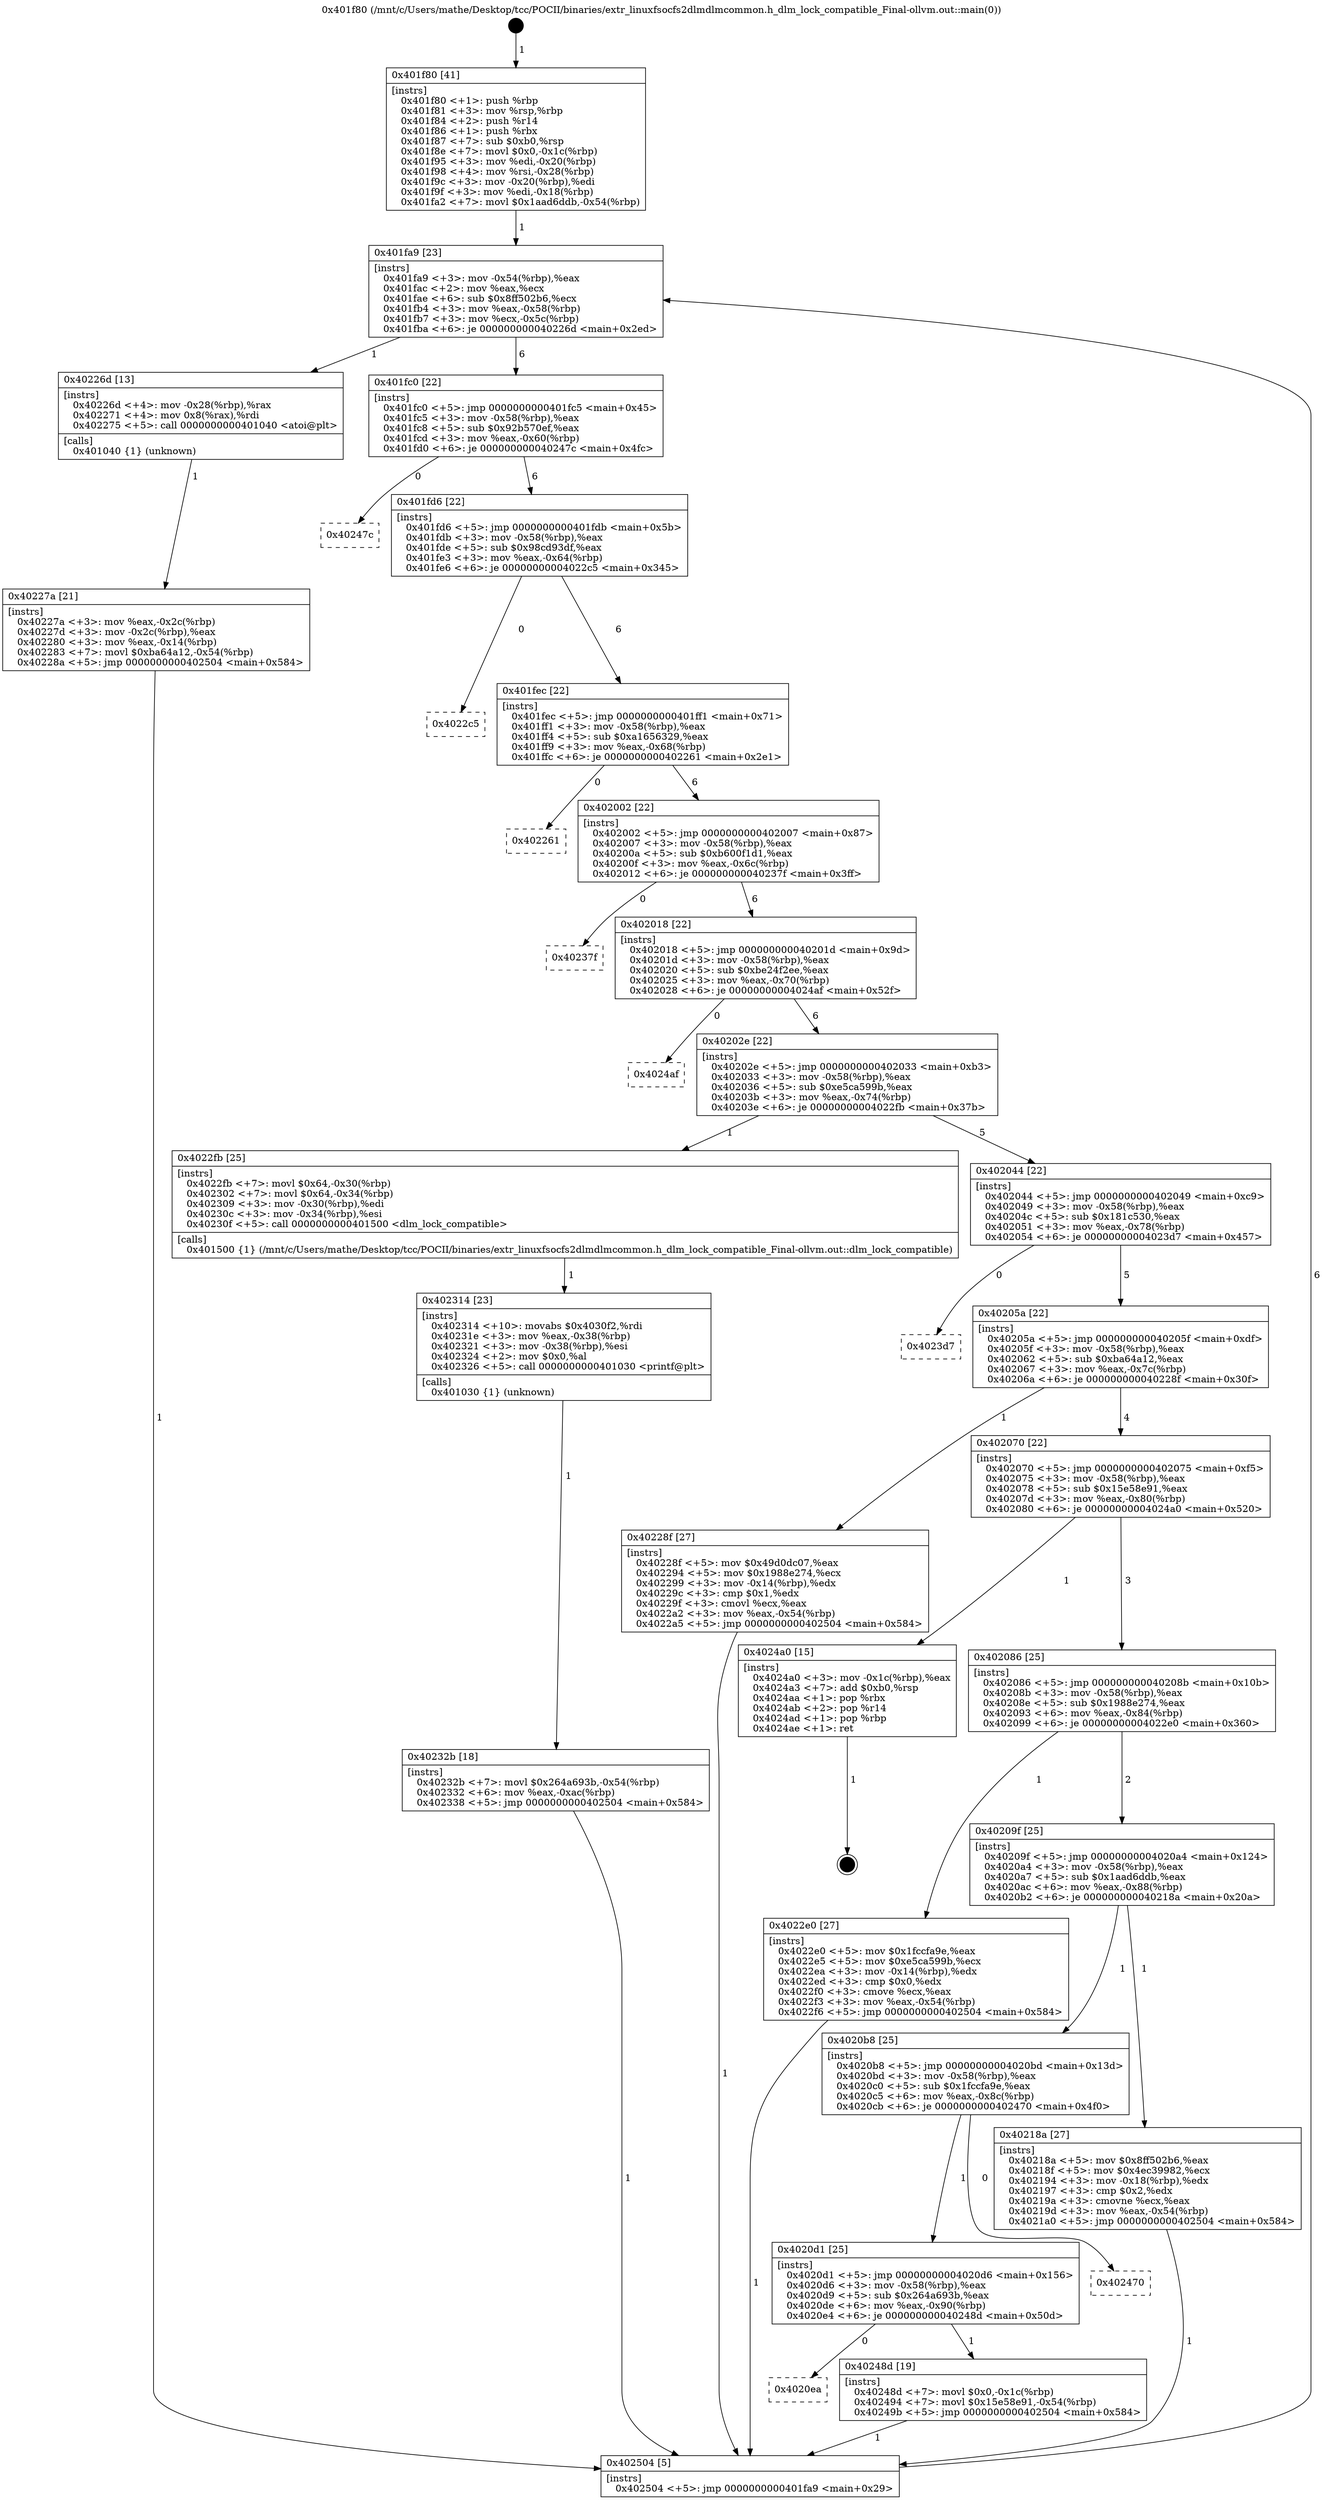 digraph "0x401f80" {
  label = "0x401f80 (/mnt/c/Users/mathe/Desktop/tcc/POCII/binaries/extr_linuxfsocfs2dlmdlmcommon.h_dlm_lock_compatible_Final-ollvm.out::main(0))"
  labelloc = "t"
  node[shape=record]

  Entry [label="",width=0.3,height=0.3,shape=circle,fillcolor=black,style=filled]
  "0x401fa9" [label="{
     0x401fa9 [23]\l
     | [instrs]\l
     &nbsp;&nbsp;0x401fa9 \<+3\>: mov -0x54(%rbp),%eax\l
     &nbsp;&nbsp;0x401fac \<+2\>: mov %eax,%ecx\l
     &nbsp;&nbsp;0x401fae \<+6\>: sub $0x8ff502b6,%ecx\l
     &nbsp;&nbsp;0x401fb4 \<+3\>: mov %eax,-0x58(%rbp)\l
     &nbsp;&nbsp;0x401fb7 \<+3\>: mov %ecx,-0x5c(%rbp)\l
     &nbsp;&nbsp;0x401fba \<+6\>: je 000000000040226d \<main+0x2ed\>\l
  }"]
  "0x40226d" [label="{
     0x40226d [13]\l
     | [instrs]\l
     &nbsp;&nbsp;0x40226d \<+4\>: mov -0x28(%rbp),%rax\l
     &nbsp;&nbsp;0x402271 \<+4\>: mov 0x8(%rax),%rdi\l
     &nbsp;&nbsp;0x402275 \<+5\>: call 0000000000401040 \<atoi@plt\>\l
     | [calls]\l
     &nbsp;&nbsp;0x401040 \{1\} (unknown)\l
  }"]
  "0x401fc0" [label="{
     0x401fc0 [22]\l
     | [instrs]\l
     &nbsp;&nbsp;0x401fc0 \<+5\>: jmp 0000000000401fc5 \<main+0x45\>\l
     &nbsp;&nbsp;0x401fc5 \<+3\>: mov -0x58(%rbp),%eax\l
     &nbsp;&nbsp;0x401fc8 \<+5\>: sub $0x92b570ef,%eax\l
     &nbsp;&nbsp;0x401fcd \<+3\>: mov %eax,-0x60(%rbp)\l
     &nbsp;&nbsp;0x401fd0 \<+6\>: je 000000000040247c \<main+0x4fc\>\l
  }"]
  Exit [label="",width=0.3,height=0.3,shape=circle,fillcolor=black,style=filled,peripheries=2]
  "0x40247c" [label="{
     0x40247c\l
  }", style=dashed]
  "0x401fd6" [label="{
     0x401fd6 [22]\l
     | [instrs]\l
     &nbsp;&nbsp;0x401fd6 \<+5\>: jmp 0000000000401fdb \<main+0x5b\>\l
     &nbsp;&nbsp;0x401fdb \<+3\>: mov -0x58(%rbp),%eax\l
     &nbsp;&nbsp;0x401fde \<+5\>: sub $0x98cd93df,%eax\l
     &nbsp;&nbsp;0x401fe3 \<+3\>: mov %eax,-0x64(%rbp)\l
     &nbsp;&nbsp;0x401fe6 \<+6\>: je 00000000004022c5 \<main+0x345\>\l
  }"]
  "0x4020ea" [label="{
     0x4020ea\l
  }", style=dashed]
  "0x4022c5" [label="{
     0x4022c5\l
  }", style=dashed]
  "0x401fec" [label="{
     0x401fec [22]\l
     | [instrs]\l
     &nbsp;&nbsp;0x401fec \<+5\>: jmp 0000000000401ff1 \<main+0x71\>\l
     &nbsp;&nbsp;0x401ff1 \<+3\>: mov -0x58(%rbp),%eax\l
     &nbsp;&nbsp;0x401ff4 \<+5\>: sub $0xa1656329,%eax\l
     &nbsp;&nbsp;0x401ff9 \<+3\>: mov %eax,-0x68(%rbp)\l
     &nbsp;&nbsp;0x401ffc \<+6\>: je 0000000000402261 \<main+0x2e1\>\l
  }"]
  "0x40248d" [label="{
     0x40248d [19]\l
     | [instrs]\l
     &nbsp;&nbsp;0x40248d \<+7\>: movl $0x0,-0x1c(%rbp)\l
     &nbsp;&nbsp;0x402494 \<+7\>: movl $0x15e58e91,-0x54(%rbp)\l
     &nbsp;&nbsp;0x40249b \<+5\>: jmp 0000000000402504 \<main+0x584\>\l
  }"]
  "0x402261" [label="{
     0x402261\l
  }", style=dashed]
  "0x402002" [label="{
     0x402002 [22]\l
     | [instrs]\l
     &nbsp;&nbsp;0x402002 \<+5\>: jmp 0000000000402007 \<main+0x87\>\l
     &nbsp;&nbsp;0x402007 \<+3\>: mov -0x58(%rbp),%eax\l
     &nbsp;&nbsp;0x40200a \<+5\>: sub $0xb600f1d1,%eax\l
     &nbsp;&nbsp;0x40200f \<+3\>: mov %eax,-0x6c(%rbp)\l
     &nbsp;&nbsp;0x402012 \<+6\>: je 000000000040237f \<main+0x3ff\>\l
  }"]
  "0x4020d1" [label="{
     0x4020d1 [25]\l
     | [instrs]\l
     &nbsp;&nbsp;0x4020d1 \<+5\>: jmp 00000000004020d6 \<main+0x156\>\l
     &nbsp;&nbsp;0x4020d6 \<+3\>: mov -0x58(%rbp),%eax\l
     &nbsp;&nbsp;0x4020d9 \<+5\>: sub $0x264a693b,%eax\l
     &nbsp;&nbsp;0x4020de \<+6\>: mov %eax,-0x90(%rbp)\l
     &nbsp;&nbsp;0x4020e4 \<+6\>: je 000000000040248d \<main+0x50d\>\l
  }"]
  "0x40237f" [label="{
     0x40237f\l
  }", style=dashed]
  "0x402018" [label="{
     0x402018 [22]\l
     | [instrs]\l
     &nbsp;&nbsp;0x402018 \<+5\>: jmp 000000000040201d \<main+0x9d\>\l
     &nbsp;&nbsp;0x40201d \<+3\>: mov -0x58(%rbp),%eax\l
     &nbsp;&nbsp;0x402020 \<+5\>: sub $0xbe24f2ee,%eax\l
     &nbsp;&nbsp;0x402025 \<+3\>: mov %eax,-0x70(%rbp)\l
     &nbsp;&nbsp;0x402028 \<+6\>: je 00000000004024af \<main+0x52f\>\l
  }"]
  "0x402470" [label="{
     0x402470\l
  }", style=dashed]
  "0x4024af" [label="{
     0x4024af\l
  }", style=dashed]
  "0x40202e" [label="{
     0x40202e [22]\l
     | [instrs]\l
     &nbsp;&nbsp;0x40202e \<+5\>: jmp 0000000000402033 \<main+0xb3\>\l
     &nbsp;&nbsp;0x402033 \<+3\>: mov -0x58(%rbp),%eax\l
     &nbsp;&nbsp;0x402036 \<+5\>: sub $0xe5ca599b,%eax\l
     &nbsp;&nbsp;0x40203b \<+3\>: mov %eax,-0x74(%rbp)\l
     &nbsp;&nbsp;0x40203e \<+6\>: je 00000000004022fb \<main+0x37b\>\l
  }"]
  "0x40232b" [label="{
     0x40232b [18]\l
     | [instrs]\l
     &nbsp;&nbsp;0x40232b \<+7\>: movl $0x264a693b,-0x54(%rbp)\l
     &nbsp;&nbsp;0x402332 \<+6\>: mov %eax,-0xac(%rbp)\l
     &nbsp;&nbsp;0x402338 \<+5\>: jmp 0000000000402504 \<main+0x584\>\l
  }"]
  "0x4022fb" [label="{
     0x4022fb [25]\l
     | [instrs]\l
     &nbsp;&nbsp;0x4022fb \<+7\>: movl $0x64,-0x30(%rbp)\l
     &nbsp;&nbsp;0x402302 \<+7\>: movl $0x64,-0x34(%rbp)\l
     &nbsp;&nbsp;0x402309 \<+3\>: mov -0x30(%rbp),%edi\l
     &nbsp;&nbsp;0x40230c \<+3\>: mov -0x34(%rbp),%esi\l
     &nbsp;&nbsp;0x40230f \<+5\>: call 0000000000401500 \<dlm_lock_compatible\>\l
     | [calls]\l
     &nbsp;&nbsp;0x401500 \{1\} (/mnt/c/Users/mathe/Desktop/tcc/POCII/binaries/extr_linuxfsocfs2dlmdlmcommon.h_dlm_lock_compatible_Final-ollvm.out::dlm_lock_compatible)\l
  }"]
  "0x402044" [label="{
     0x402044 [22]\l
     | [instrs]\l
     &nbsp;&nbsp;0x402044 \<+5\>: jmp 0000000000402049 \<main+0xc9\>\l
     &nbsp;&nbsp;0x402049 \<+3\>: mov -0x58(%rbp),%eax\l
     &nbsp;&nbsp;0x40204c \<+5\>: sub $0x181c530,%eax\l
     &nbsp;&nbsp;0x402051 \<+3\>: mov %eax,-0x78(%rbp)\l
     &nbsp;&nbsp;0x402054 \<+6\>: je 00000000004023d7 \<main+0x457\>\l
  }"]
  "0x402314" [label="{
     0x402314 [23]\l
     | [instrs]\l
     &nbsp;&nbsp;0x402314 \<+10\>: movabs $0x4030f2,%rdi\l
     &nbsp;&nbsp;0x40231e \<+3\>: mov %eax,-0x38(%rbp)\l
     &nbsp;&nbsp;0x402321 \<+3\>: mov -0x38(%rbp),%esi\l
     &nbsp;&nbsp;0x402324 \<+2\>: mov $0x0,%al\l
     &nbsp;&nbsp;0x402326 \<+5\>: call 0000000000401030 \<printf@plt\>\l
     | [calls]\l
     &nbsp;&nbsp;0x401030 \{1\} (unknown)\l
  }"]
  "0x4023d7" [label="{
     0x4023d7\l
  }", style=dashed]
  "0x40205a" [label="{
     0x40205a [22]\l
     | [instrs]\l
     &nbsp;&nbsp;0x40205a \<+5\>: jmp 000000000040205f \<main+0xdf\>\l
     &nbsp;&nbsp;0x40205f \<+3\>: mov -0x58(%rbp),%eax\l
     &nbsp;&nbsp;0x402062 \<+5\>: sub $0xba64a12,%eax\l
     &nbsp;&nbsp;0x402067 \<+3\>: mov %eax,-0x7c(%rbp)\l
     &nbsp;&nbsp;0x40206a \<+6\>: je 000000000040228f \<main+0x30f\>\l
  }"]
  "0x40227a" [label="{
     0x40227a [21]\l
     | [instrs]\l
     &nbsp;&nbsp;0x40227a \<+3\>: mov %eax,-0x2c(%rbp)\l
     &nbsp;&nbsp;0x40227d \<+3\>: mov -0x2c(%rbp),%eax\l
     &nbsp;&nbsp;0x402280 \<+3\>: mov %eax,-0x14(%rbp)\l
     &nbsp;&nbsp;0x402283 \<+7\>: movl $0xba64a12,-0x54(%rbp)\l
     &nbsp;&nbsp;0x40228a \<+5\>: jmp 0000000000402504 \<main+0x584\>\l
  }"]
  "0x40228f" [label="{
     0x40228f [27]\l
     | [instrs]\l
     &nbsp;&nbsp;0x40228f \<+5\>: mov $0x49d0dc07,%eax\l
     &nbsp;&nbsp;0x402294 \<+5\>: mov $0x1988e274,%ecx\l
     &nbsp;&nbsp;0x402299 \<+3\>: mov -0x14(%rbp),%edx\l
     &nbsp;&nbsp;0x40229c \<+3\>: cmp $0x1,%edx\l
     &nbsp;&nbsp;0x40229f \<+3\>: cmovl %ecx,%eax\l
     &nbsp;&nbsp;0x4022a2 \<+3\>: mov %eax,-0x54(%rbp)\l
     &nbsp;&nbsp;0x4022a5 \<+5\>: jmp 0000000000402504 \<main+0x584\>\l
  }"]
  "0x402070" [label="{
     0x402070 [22]\l
     | [instrs]\l
     &nbsp;&nbsp;0x402070 \<+5\>: jmp 0000000000402075 \<main+0xf5\>\l
     &nbsp;&nbsp;0x402075 \<+3\>: mov -0x58(%rbp),%eax\l
     &nbsp;&nbsp;0x402078 \<+5\>: sub $0x15e58e91,%eax\l
     &nbsp;&nbsp;0x40207d \<+3\>: mov %eax,-0x80(%rbp)\l
     &nbsp;&nbsp;0x402080 \<+6\>: je 00000000004024a0 \<main+0x520\>\l
  }"]
  "0x401f80" [label="{
     0x401f80 [41]\l
     | [instrs]\l
     &nbsp;&nbsp;0x401f80 \<+1\>: push %rbp\l
     &nbsp;&nbsp;0x401f81 \<+3\>: mov %rsp,%rbp\l
     &nbsp;&nbsp;0x401f84 \<+2\>: push %r14\l
     &nbsp;&nbsp;0x401f86 \<+1\>: push %rbx\l
     &nbsp;&nbsp;0x401f87 \<+7\>: sub $0xb0,%rsp\l
     &nbsp;&nbsp;0x401f8e \<+7\>: movl $0x0,-0x1c(%rbp)\l
     &nbsp;&nbsp;0x401f95 \<+3\>: mov %edi,-0x20(%rbp)\l
     &nbsp;&nbsp;0x401f98 \<+4\>: mov %rsi,-0x28(%rbp)\l
     &nbsp;&nbsp;0x401f9c \<+3\>: mov -0x20(%rbp),%edi\l
     &nbsp;&nbsp;0x401f9f \<+3\>: mov %edi,-0x18(%rbp)\l
     &nbsp;&nbsp;0x401fa2 \<+7\>: movl $0x1aad6ddb,-0x54(%rbp)\l
  }"]
  "0x4024a0" [label="{
     0x4024a0 [15]\l
     | [instrs]\l
     &nbsp;&nbsp;0x4024a0 \<+3\>: mov -0x1c(%rbp),%eax\l
     &nbsp;&nbsp;0x4024a3 \<+7\>: add $0xb0,%rsp\l
     &nbsp;&nbsp;0x4024aa \<+1\>: pop %rbx\l
     &nbsp;&nbsp;0x4024ab \<+2\>: pop %r14\l
     &nbsp;&nbsp;0x4024ad \<+1\>: pop %rbp\l
     &nbsp;&nbsp;0x4024ae \<+1\>: ret\l
  }"]
  "0x402086" [label="{
     0x402086 [25]\l
     | [instrs]\l
     &nbsp;&nbsp;0x402086 \<+5\>: jmp 000000000040208b \<main+0x10b\>\l
     &nbsp;&nbsp;0x40208b \<+3\>: mov -0x58(%rbp),%eax\l
     &nbsp;&nbsp;0x40208e \<+5\>: sub $0x1988e274,%eax\l
     &nbsp;&nbsp;0x402093 \<+6\>: mov %eax,-0x84(%rbp)\l
     &nbsp;&nbsp;0x402099 \<+6\>: je 00000000004022e0 \<main+0x360\>\l
  }"]
  "0x402504" [label="{
     0x402504 [5]\l
     | [instrs]\l
     &nbsp;&nbsp;0x402504 \<+5\>: jmp 0000000000401fa9 \<main+0x29\>\l
  }"]
  "0x4022e0" [label="{
     0x4022e0 [27]\l
     | [instrs]\l
     &nbsp;&nbsp;0x4022e0 \<+5\>: mov $0x1fccfa9e,%eax\l
     &nbsp;&nbsp;0x4022e5 \<+5\>: mov $0xe5ca599b,%ecx\l
     &nbsp;&nbsp;0x4022ea \<+3\>: mov -0x14(%rbp),%edx\l
     &nbsp;&nbsp;0x4022ed \<+3\>: cmp $0x0,%edx\l
     &nbsp;&nbsp;0x4022f0 \<+3\>: cmove %ecx,%eax\l
     &nbsp;&nbsp;0x4022f3 \<+3\>: mov %eax,-0x54(%rbp)\l
     &nbsp;&nbsp;0x4022f6 \<+5\>: jmp 0000000000402504 \<main+0x584\>\l
  }"]
  "0x40209f" [label="{
     0x40209f [25]\l
     | [instrs]\l
     &nbsp;&nbsp;0x40209f \<+5\>: jmp 00000000004020a4 \<main+0x124\>\l
     &nbsp;&nbsp;0x4020a4 \<+3\>: mov -0x58(%rbp),%eax\l
     &nbsp;&nbsp;0x4020a7 \<+5\>: sub $0x1aad6ddb,%eax\l
     &nbsp;&nbsp;0x4020ac \<+6\>: mov %eax,-0x88(%rbp)\l
     &nbsp;&nbsp;0x4020b2 \<+6\>: je 000000000040218a \<main+0x20a\>\l
  }"]
  "0x4020b8" [label="{
     0x4020b8 [25]\l
     | [instrs]\l
     &nbsp;&nbsp;0x4020b8 \<+5\>: jmp 00000000004020bd \<main+0x13d\>\l
     &nbsp;&nbsp;0x4020bd \<+3\>: mov -0x58(%rbp),%eax\l
     &nbsp;&nbsp;0x4020c0 \<+5\>: sub $0x1fccfa9e,%eax\l
     &nbsp;&nbsp;0x4020c5 \<+6\>: mov %eax,-0x8c(%rbp)\l
     &nbsp;&nbsp;0x4020cb \<+6\>: je 0000000000402470 \<main+0x4f0\>\l
  }"]
  "0x40218a" [label="{
     0x40218a [27]\l
     | [instrs]\l
     &nbsp;&nbsp;0x40218a \<+5\>: mov $0x8ff502b6,%eax\l
     &nbsp;&nbsp;0x40218f \<+5\>: mov $0x4ec39982,%ecx\l
     &nbsp;&nbsp;0x402194 \<+3\>: mov -0x18(%rbp),%edx\l
     &nbsp;&nbsp;0x402197 \<+3\>: cmp $0x2,%edx\l
     &nbsp;&nbsp;0x40219a \<+3\>: cmovne %ecx,%eax\l
     &nbsp;&nbsp;0x40219d \<+3\>: mov %eax,-0x54(%rbp)\l
     &nbsp;&nbsp;0x4021a0 \<+5\>: jmp 0000000000402504 \<main+0x584\>\l
  }"]
  Entry -> "0x401f80" [label=" 1"]
  "0x401fa9" -> "0x40226d" [label=" 1"]
  "0x401fa9" -> "0x401fc0" [label=" 6"]
  "0x4024a0" -> Exit [label=" 1"]
  "0x401fc0" -> "0x40247c" [label=" 0"]
  "0x401fc0" -> "0x401fd6" [label=" 6"]
  "0x40248d" -> "0x402504" [label=" 1"]
  "0x401fd6" -> "0x4022c5" [label=" 0"]
  "0x401fd6" -> "0x401fec" [label=" 6"]
  "0x4020d1" -> "0x4020ea" [label=" 0"]
  "0x401fec" -> "0x402261" [label=" 0"]
  "0x401fec" -> "0x402002" [label=" 6"]
  "0x4020d1" -> "0x40248d" [label=" 1"]
  "0x402002" -> "0x40237f" [label=" 0"]
  "0x402002" -> "0x402018" [label=" 6"]
  "0x4020b8" -> "0x4020d1" [label=" 1"]
  "0x402018" -> "0x4024af" [label=" 0"]
  "0x402018" -> "0x40202e" [label=" 6"]
  "0x4020b8" -> "0x402470" [label=" 0"]
  "0x40202e" -> "0x4022fb" [label=" 1"]
  "0x40202e" -> "0x402044" [label=" 5"]
  "0x40232b" -> "0x402504" [label=" 1"]
  "0x402044" -> "0x4023d7" [label=" 0"]
  "0x402044" -> "0x40205a" [label=" 5"]
  "0x402314" -> "0x40232b" [label=" 1"]
  "0x40205a" -> "0x40228f" [label=" 1"]
  "0x40205a" -> "0x402070" [label=" 4"]
  "0x4022fb" -> "0x402314" [label=" 1"]
  "0x402070" -> "0x4024a0" [label=" 1"]
  "0x402070" -> "0x402086" [label=" 3"]
  "0x4022e0" -> "0x402504" [label=" 1"]
  "0x402086" -> "0x4022e0" [label=" 1"]
  "0x402086" -> "0x40209f" [label=" 2"]
  "0x40228f" -> "0x402504" [label=" 1"]
  "0x40209f" -> "0x40218a" [label=" 1"]
  "0x40209f" -> "0x4020b8" [label=" 1"]
  "0x40218a" -> "0x402504" [label=" 1"]
  "0x401f80" -> "0x401fa9" [label=" 1"]
  "0x402504" -> "0x401fa9" [label=" 6"]
  "0x40226d" -> "0x40227a" [label=" 1"]
  "0x40227a" -> "0x402504" [label=" 1"]
}
